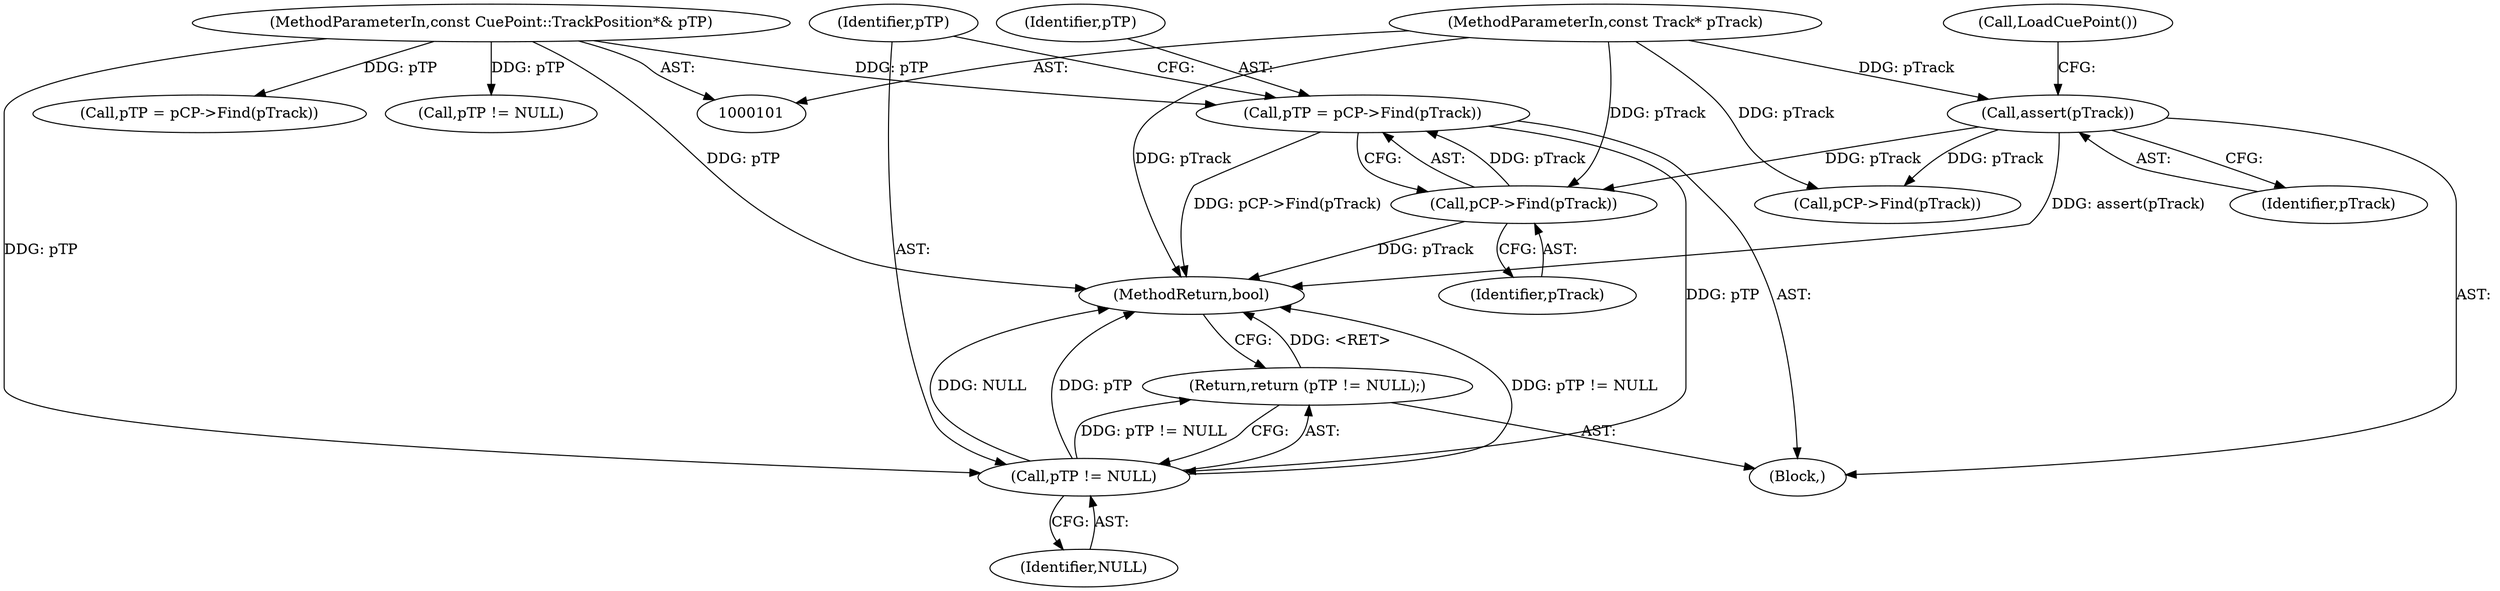 digraph "0_Android_04839626ed859623901ebd3a5fd483982186b59d_39@pointer" {
"1000235" [label="(Call,pTP = pCP->Find(pTrack))"];
"1000237" [label="(Call,pCP->Find(pTrack))"];
"1000111" [label="(Call,assert(pTrack))"];
"1000103" [label="(MethodParameterIn,const Track* pTrack)"];
"1000105" [label="(MethodParameterIn,const CuePoint::TrackPosition*& pTP)"];
"1000240" [label="(Call,pTP != NULL)"];
"1000239" [label="(Return,return (pTP != NULL);)"];
"1000150" [label="(Call,pTP = pCP->Find(pTrack))"];
"1000235" [label="(Call,pTP = pCP->Find(pTrack))"];
"1000236" [label="(Identifier,pTP)"];
"1000242" [label="(Identifier,NULL)"];
"1000105" [label="(MethodParameterIn,const CuePoint::TrackPosition*& pTP)"];
"1000103" [label="(MethodParameterIn,const Track* pTrack)"];
"1000112" [label="(Identifier,pTrack)"];
"1000239" [label="(Return,return (pTP != NULL);)"];
"1000243" [label="(MethodReturn,bool)"];
"1000111" [label="(Call,assert(pTrack))"];
"1000237" [label="(Call,pCP->Find(pTrack))"];
"1000106" [label="(Block,)"];
"1000152" [label="(Call,pCP->Find(pTrack))"];
"1000241" [label="(Identifier,pTP)"];
"1000113" [label="(Call,LoadCuePoint())"];
"1000238" [label="(Identifier,pTrack)"];
"1000240" [label="(Call,pTP != NULL)"];
"1000155" [label="(Call,pTP != NULL)"];
"1000235" -> "1000106"  [label="AST: "];
"1000235" -> "1000237"  [label="CFG: "];
"1000236" -> "1000235"  [label="AST: "];
"1000237" -> "1000235"  [label="AST: "];
"1000241" -> "1000235"  [label="CFG: "];
"1000235" -> "1000243"  [label="DDG: pCP->Find(pTrack)"];
"1000237" -> "1000235"  [label="DDG: pTrack"];
"1000105" -> "1000235"  [label="DDG: pTP"];
"1000235" -> "1000240"  [label="DDG: pTP"];
"1000237" -> "1000238"  [label="CFG: "];
"1000238" -> "1000237"  [label="AST: "];
"1000237" -> "1000243"  [label="DDG: pTrack"];
"1000111" -> "1000237"  [label="DDG: pTrack"];
"1000103" -> "1000237"  [label="DDG: pTrack"];
"1000111" -> "1000106"  [label="AST: "];
"1000111" -> "1000112"  [label="CFG: "];
"1000112" -> "1000111"  [label="AST: "];
"1000113" -> "1000111"  [label="CFG: "];
"1000111" -> "1000243"  [label="DDG: assert(pTrack)"];
"1000103" -> "1000111"  [label="DDG: pTrack"];
"1000111" -> "1000152"  [label="DDG: pTrack"];
"1000103" -> "1000101"  [label="AST: "];
"1000103" -> "1000243"  [label="DDG: pTrack"];
"1000103" -> "1000152"  [label="DDG: pTrack"];
"1000105" -> "1000101"  [label="AST: "];
"1000105" -> "1000243"  [label="DDG: pTP"];
"1000105" -> "1000150"  [label="DDG: pTP"];
"1000105" -> "1000155"  [label="DDG: pTP"];
"1000105" -> "1000240"  [label="DDG: pTP"];
"1000240" -> "1000239"  [label="AST: "];
"1000240" -> "1000242"  [label="CFG: "];
"1000241" -> "1000240"  [label="AST: "];
"1000242" -> "1000240"  [label="AST: "];
"1000239" -> "1000240"  [label="CFG: "];
"1000240" -> "1000243"  [label="DDG: pTP != NULL"];
"1000240" -> "1000243"  [label="DDG: NULL"];
"1000240" -> "1000243"  [label="DDG: pTP"];
"1000240" -> "1000239"  [label="DDG: pTP != NULL"];
"1000239" -> "1000106"  [label="AST: "];
"1000243" -> "1000239"  [label="CFG: "];
"1000239" -> "1000243"  [label="DDG: <RET>"];
}
